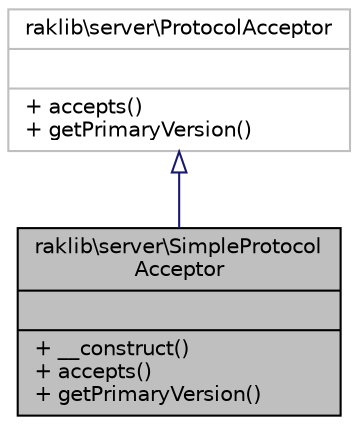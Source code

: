 digraph "raklib\server\SimpleProtocolAcceptor"
{
 // INTERACTIVE_SVG=YES
 // LATEX_PDF_SIZE
  edge [fontname="Helvetica",fontsize="10",labelfontname="Helvetica",labelfontsize="10"];
  node [fontname="Helvetica",fontsize="10",shape=record];
  Node1 [label="{raklib\\server\\SimpleProtocol\lAcceptor\n||+ __construct()\l+ accepts()\l+ getPrimaryVersion()\l}",height=0.2,width=0.4,color="black", fillcolor="grey75", style="filled", fontcolor="black",tooltip=" "];
  Node2 -> Node1 [dir="back",color="midnightblue",fontsize="10",style="solid",arrowtail="onormal",fontname="Helvetica"];
  Node2 [label="{raklib\\server\\ProtocolAcceptor\n||+ accepts()\l+ getPrimaryVersion()\l}",height=0.2,width=0.4,color="grey75", fillcolor="white", style="filled",URL="$db/d2d/interfaceraklib_1_1server_1_1_protocol_acceptor.html",tooltip=" "];
}
